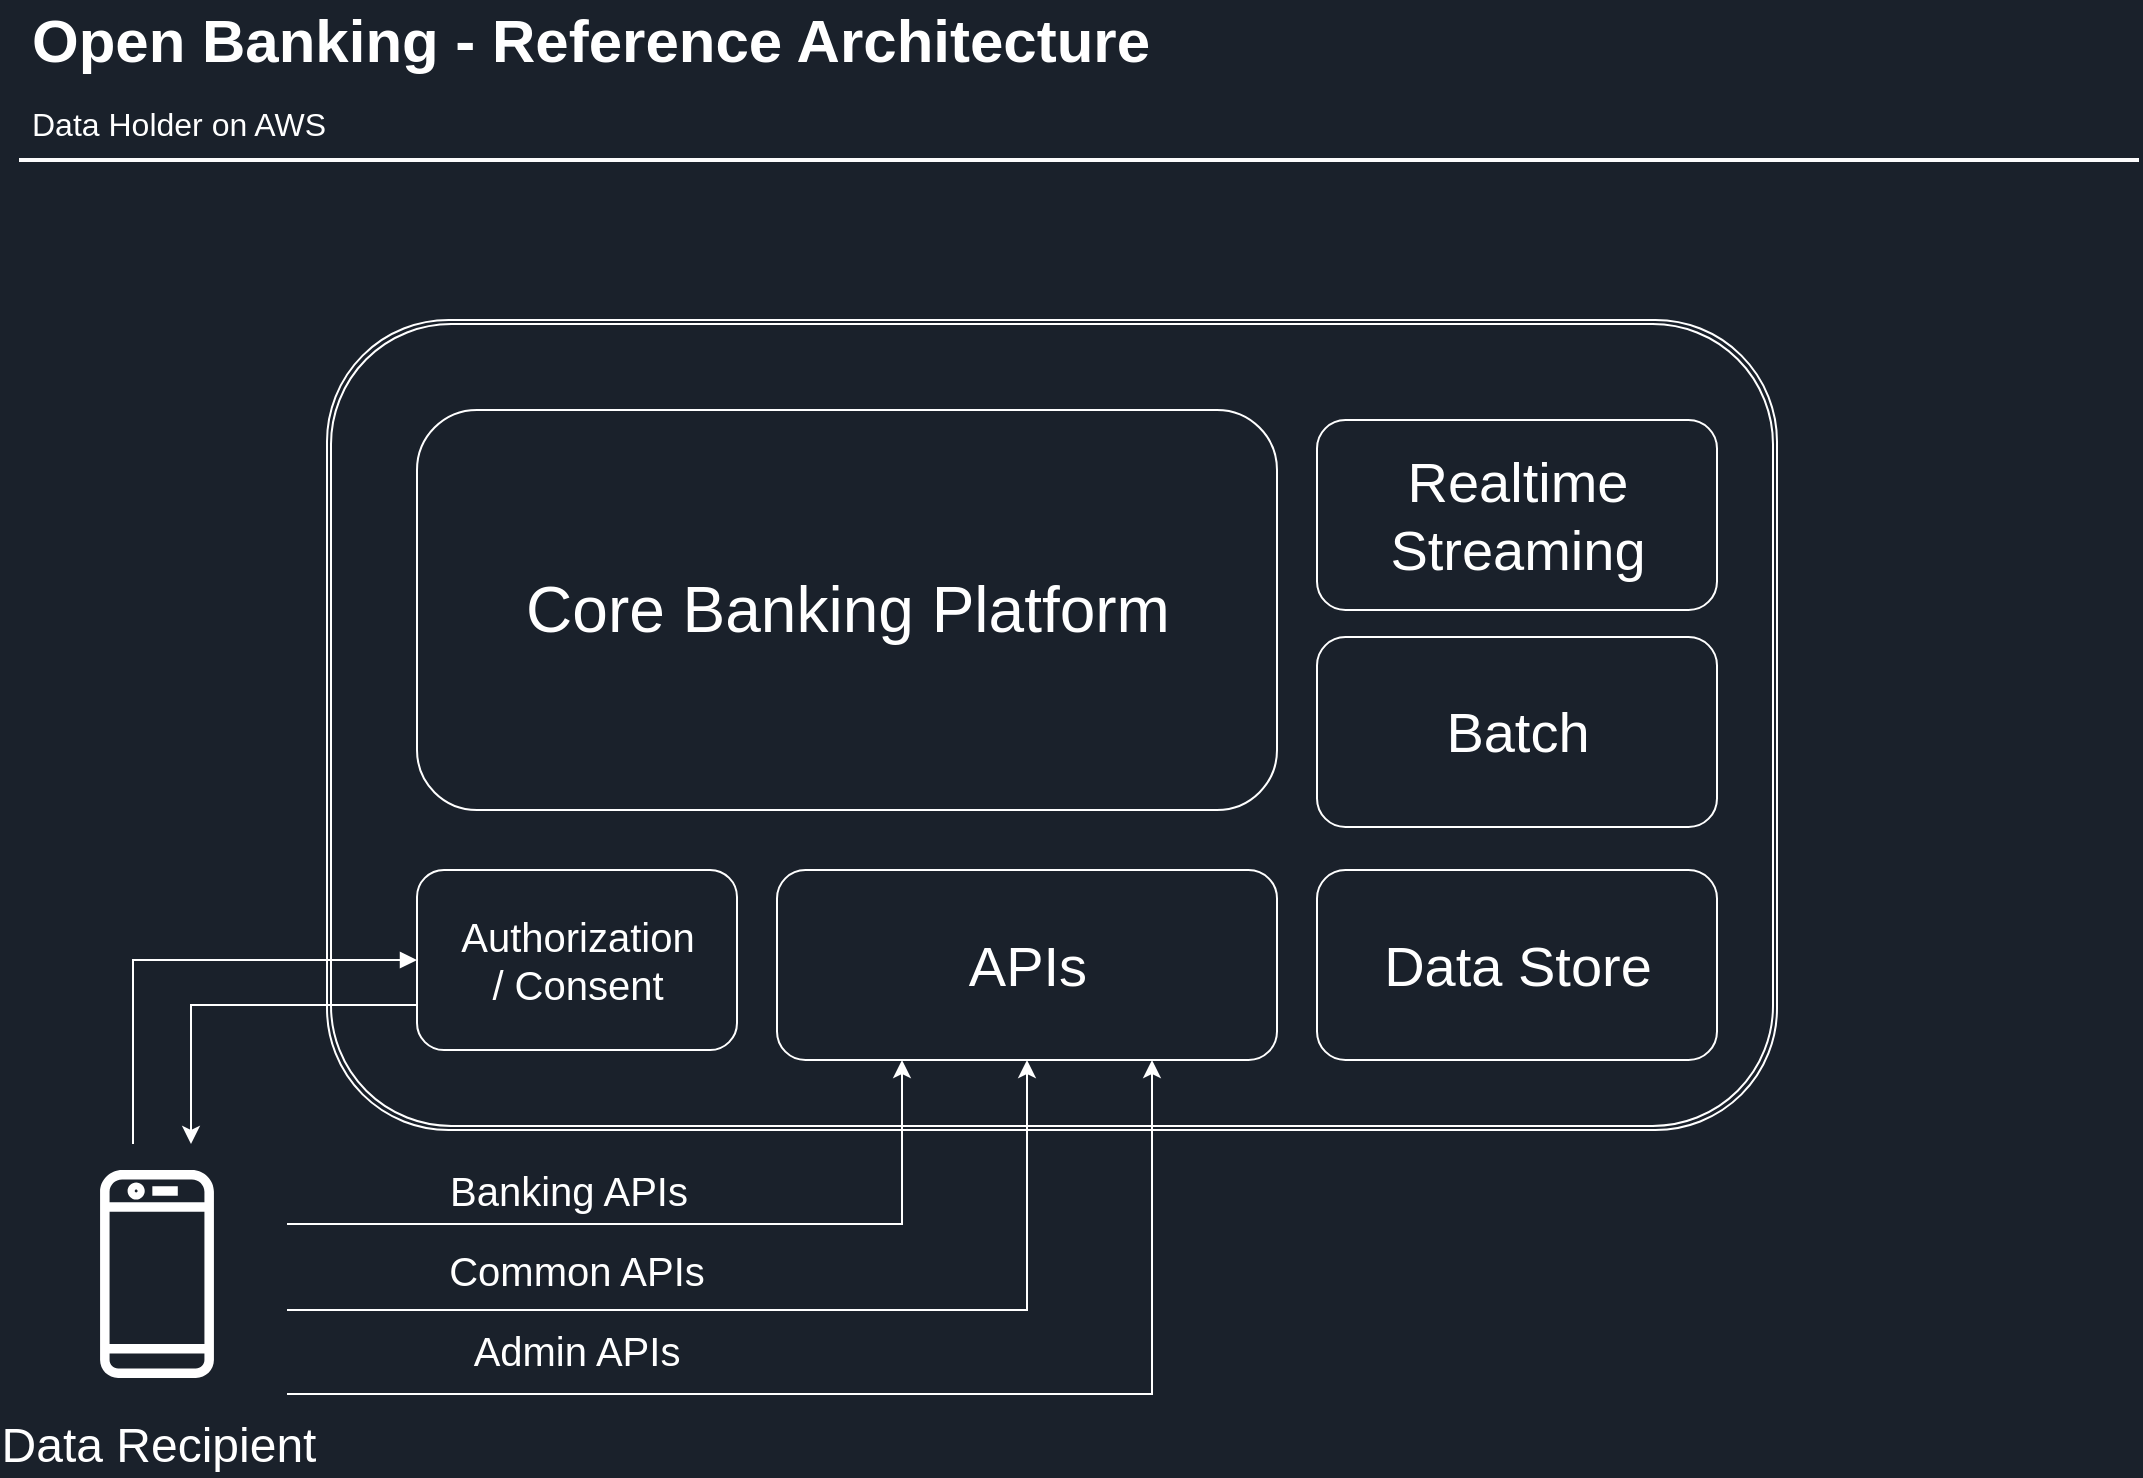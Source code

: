 <mxfile version="14.4.3" type="github">
  <diagram id="Udg6QOafCXX-rQGMyNGL" name="Page-1">
    <mxGraphModel dx="2370" dy="1270" grid="0" gridSize="10" guides="1" tooltips="1" connect="1" arrows="1" fold="1" page="0" pageScale="1" pageWidth="800" pageHeight="1000" background="#1A212B" math="0" shadow="0">
      <root>
        <mxCell id="0" />
        <mxCell id="1" parent="0" />
        <mxCell id="RBmb6j0EzxzfwEMcB2tm-140" value="Data Recipient&lt;br&gt;" style="outlineConnect=0;gradientColor=none;dashed=0;verticalLabelPosition=bottom;verticalAlign=top;align=center;html=1;fontSize=24;fontStyle=0;aspect=fixed;shape=mxgraph.aws4.resourceIcon;resIcon=mxgraph.aws4.mobile_client;fontColor=#FFFFFF;strokeColor=#FFFFFF;fillColor=#1A212B;" vertex="1" parent="1">
          <mxGeometry x="26.5" y="592" width="130" height="130" as="geometry" />
        </mxCell>
        <mxCell id="RBmb6j0EzxzfwEMcB2tm-42" value="Open Banking - Reference Architecture" style="text;html=1;resizable=0;points=[];autosize=1;align=left;verticalAlign=top;spacingTop=-4;fontSize=30;fontStyle=1;labelBackgroundColor=none;fontColor=#FFFFFF;" vertex="1" parent="1">
          <mxGeometry x="26.5" y="20" width="570" height="40" as="geometry" />
        </mxCell>
        <mxCell id="RBmb6j0EzxzfwEMcB2tm-43" value="Data Holder on AWS" style="text;html=1;resizable=0;points=[];autosize=1;align=left;verticalAlign=top;spacingTop=-4;fontSize=16;labelBackgroundColor=none;fontColor=#FFFFFF;" vertex="1" parent="1">
          <mxGeometry x="26.5" y="70" width="160" height="20" as="geometry" />
        </mxCell>
        <mxCell id="RBmb6j0EzxzfwEMcB2tm-44" value="" style="line;strokeWidth=2;html=1;fontSize=14;labelBackgroundColor=none;fontColor=#FAFAFA;strokeColor=#FCFCFC;" vertex="1" parent="1">
          <mxGeometry x="22.5" y="95" width="1060" height="10" as="geometry" />
        </mxCell>
        <mxCell id="RBmb6j0EzxzfwEMcB2tm-131" value="" style="shape=ext;double=1;rounded=1;whiteSpace=wrap;html=1;strokeColor=#FFFFFF;fillColor=#1A212B;" vertex="1" parent="1">
          <mxGeometry x="176.5" y="180" width="725" height="405" as="geometry" />
        </mxCell>
        <mxCell id="RBmb6j0EzxzfwEMcB2tm-133" value="" style="edgeStyle=orthogonalEdgeStyle;html=1;endArrow=block;elbow=vertical;startArrow=none;endFill=1;rounded=0;entryX=0;entryY=0.5;entryDx=0;entryDy=0;strokeColor=#FFFFFF;" edge="1" parent="1" source="RBmb6j0EzxzfwEMcB2tm-140" target="RBmb6j0EzxzfwEMcB2tm-138">
          <mxGeometry width="100" relative="1" as="geometry">
            <mxPoint x="68.5" y="533" as="sourcePoint" />
            <mxPoint x="161.5" y="377" as="targetPoint" />
            <Array as="points">
              <mxPoint x="79.5" y="500" />
            </Array>
          </mxGeometry>
        </mxCell>
        <mxCell id="RBmb6j0EzxzfwEMcB2tm-134" value="&lt;font style=&quot;font-size: 32px&quot;&gt;Core Banking Platform&lt;/font&gt;" style="rounded=1;whiteSpace=wrap;html=1;strokeColor=#FFFFFF;fontColor=#FFFFFF;fillColor=#1A212B;" vertex="1" parent="1">
          <mxGeometry x="221.5" y="225" width="430" height="200" as="geometry" />
        </mxCell>
        <mxCell id="RBmb6j0EzxzfwEMcB2tm-135" value="&lt;span style=&quot;font-size: 28px&quot;&gt;Realtime&lt;br&gt;Streaming&lt;br&gt;&lt;/span&gt;" style="rounded=1;whiteSpace=wrap;html=1;strokeColor=#FFFFFF;fontColor=#FFFFFF;fillColor=#1A212B;" vertex="1" parent="1">
          <mxGeometry x="671.5" y="230" width="200" height="95" as="geometry" />
        </mxCell>
        <mxCell id="RBmb6j0EzxzfwEMcB2tm-136" value="&lt;span style=&quot;font-size: 28px&quot;&gt;Batch&lt;br&gt;&lt;/span&gt;" style="rounded=1;whiteSpace=wrap;html=1;strokeColor=#FFFFFF;fontColor=#FFFFFF;fillColor=#1A212B;" vertex="1" parent="1">
          <mxGeometry x="671.5" y="338.5" width="200" height="95" as="geometry" />
        </mxCell>
        <mxCell id="RBmb6j0EzxzfwEMcB2tm-137" value="&lt;span style=&quot;font-size: 28px&quot;&gt;Data Store&lt;br&gt;&lt;/span&gt;" style="rounded=1;whiteSpace=wrap;html=1;strokeColor=#FFFFFF;fontColor=#FFFFFF;fillColor=#1A212B;" vertex="1" parent="1">
          <mxGeometry x="671.5" y="455" width="200" height="95" as="geometry" />
        </mxCell>
        <mxCell id="RBmb6j0EzxzfwEMcB2tm-148" style="edgeStyle=orthogonalEdgeStyle;rounded=0;orthogonalLoop=1;jettySize=auto;html=1;exitX=0;exitY=0.75;exitDx=0;exitDy=0;strokeColor=#FFFFFF;fontSize=20;fontColor=#FFFFFF;" edge="1" parent="1" source="RBmb6j0EzxzfwEMcB2tm-138" target="RBmb6j0EzxzfwEMcB2tm-140">
          <mxGeometry relative="1" as="geometry">
            <Array as="points">
              <mxPoint x="108.5" y="523" />
            </Array>
          </mxGeometry>
        </mxCell>
        <mxCell id="RBmb6j0EzxzfwEMcB2tm-138" value="&lt;span style=&quot;font-size: 20px;&quot;&gt;Authorization&lt;br style=&quot;font-size: 20px;&quot;&gt;/ Consent&lt;br style=&quot;font-size: 20px;&quot;&gt;&lt;/span&gt;" style="rounded=1;whiteSpace=wrap;html=1;strokeColor=#FFFFFF;fontColor=#FFFFFF;fontSize=20;fillColor=#1A212B;" vertex="1" parent="1">
          <mxGeometry x="221.5" y="455" width="160" height="90" as="geometry" />
        </mxCell>
        <mxCell id="RBmb6j0EzxzfwEMcB2tm-139" value="&lt;span style=&quot;font-size: 28px&quot;&gt;APIs&lt;br&gt;&lt;/span&gt;" style="rounded=1;whiteSpace=wrap;html=1;strokeColor=#FFFFFF;fontColor=#FFFFFF;fillColor=#1A212B;" vertex="1" parent="1">
          <mxGeometry x="401.5" y="455" width="250" height="95" as="geometry" />
        </mxCell>
        <mxCell id="RBmb6j0EzxzfwEMcB2tm-143" style="edgeStyle=orthogonalEdgeStyle;rounded=0;orthogonalLoop=1;jettySize=auto;html=1;entryX=0.25;entryY=1;entryDx=0;entryDy=0;strokeColor=#FFFFFF;fontSize=20;fontColor=#FFFFFF;" edge="1" parent="1" source="RBmb6j0EzxzfwEMcB2tm-140" target="RBmb6j0EzxzfwEMcB2tm-139">
          <mxGeometry relative="1" as="geometry">
            <Array as="points">
              <mxPoint x="464.5" y="632" />
            </Array>
          </mxGeometry>
        </mxCell>
        <mxCell id="RBmb6j0EzxzfwEMcB2tm-149" value="Banking APIs" style="edgeLabel;html=1;align=center;verticalAlign=middle;resizable=0;points=[];fontSize=20;fontColor=#FFFFFF;labelBackgroundColor=none;" vertex="1" connectable="0" parent="RBmb6j0EzxzfwEMcB2tm-143">
          <mxGeometry x="-0.641" y="4" relative="1" as="geometry">
            <mxPoint x="70.5" y="-13" as="offset" />
          </mxGeometry>
        </mxCell>
        <mxCell id="RBmb6j0EzxzfwEMcB2tm-146" style="edgeStyle=orthogonalEdgeStyle;rounded=0;orthogonalLoop=1;jettySize=auto;html=1;strokeColor=#FFFFFF;fontSize=20;fontColor=#FFFFFF;" edge="1" parent="1" source="RBmb6j0EzxzfwEMcB2tm-140" target="RBmb6j0EzxzfwEMcB2tm-139">
          <mxGeometry relative="1" as="geometry">
            <Array as="points">
              <mxPoint x="526.5" y="675" />
            </Array>
          </mxGeometry>
        </mxCell>
        <mxCell id="RBmb6j0EzxzfwEMcB2tm-147" style="edgeStyle=orthogonalEdgeStyle;rounded=0;orthogonalLoop=1;jettySize=auto;html=1;entryX=0.75;entryY=1;entryDx=0;entryDy=0;strokeColor=#FFFFFF;fontSize=20;fontColor=#FFFFFF;" edge="1" parent="1" source="RBmb6j0EzxzfwEMcB2tm-140" target="RBmb6j0EzxzfwEMcB2tm-139">
          <mxGeometry relative="1" as="geometry">
            <Array as="points">
              <mxPoint x="589.5" y="717" />
            </Array>
          </mxGeometry>
        </mxCell>
        <mxCell id="RBmb6j0EzxzfwEMcB2tm-150" value="Common APIs" style="edgeLabel;html=1;align=center;verticalAlign=middle;resizable=0;points=[];fontSize=20;fontColor=#FFFFFF;labelBackgroundColor=none;" vertex="1" connectable="0" parent="1">
          <mxGeometry x="300.5" y="655" as="geometry" />
        </mxCell>
        <mxCell id="RBmb6j0EzxzfwEMcB2tm-151" value="Admin APIs" style="edgeLabel;html=1;align=center;verticalAlign=middle;resizable=0;points=[];fontSize=20;fontColor=#FFFFFF;labelBackgroundColor=none;" vertex="1" connectable="0" parent="1">
          <mxGeometry x="300.5" y="695" as="geometry" />
        </mxCell>
        <mxCell id="RBmb6j0EzxzfwEMcB2tm-154" value="" style="shape=image;verticalLabelPosition=bottom;verticalAlign=top;imageAspect=0;image=https://www.programmableweb.com/sites/default/files/styles/article_profile_150x150/public/CSIRO%20Data61%20Common%20API%20Image.jpg?itok=117Nf6Il;labelBackgroundColor=none;strokeColor=#FFFFFF;fillColor=#1A212B;fontSize=20;fontColor=#FFFFFF;" vertex="1" parent="1">
          <mxGeometry x="988" y="23" width="64" height="64" as="geometry" />
        </mxCell>
      </root>
    </mxGraphModel>
  </diagram>
</mxfile>
